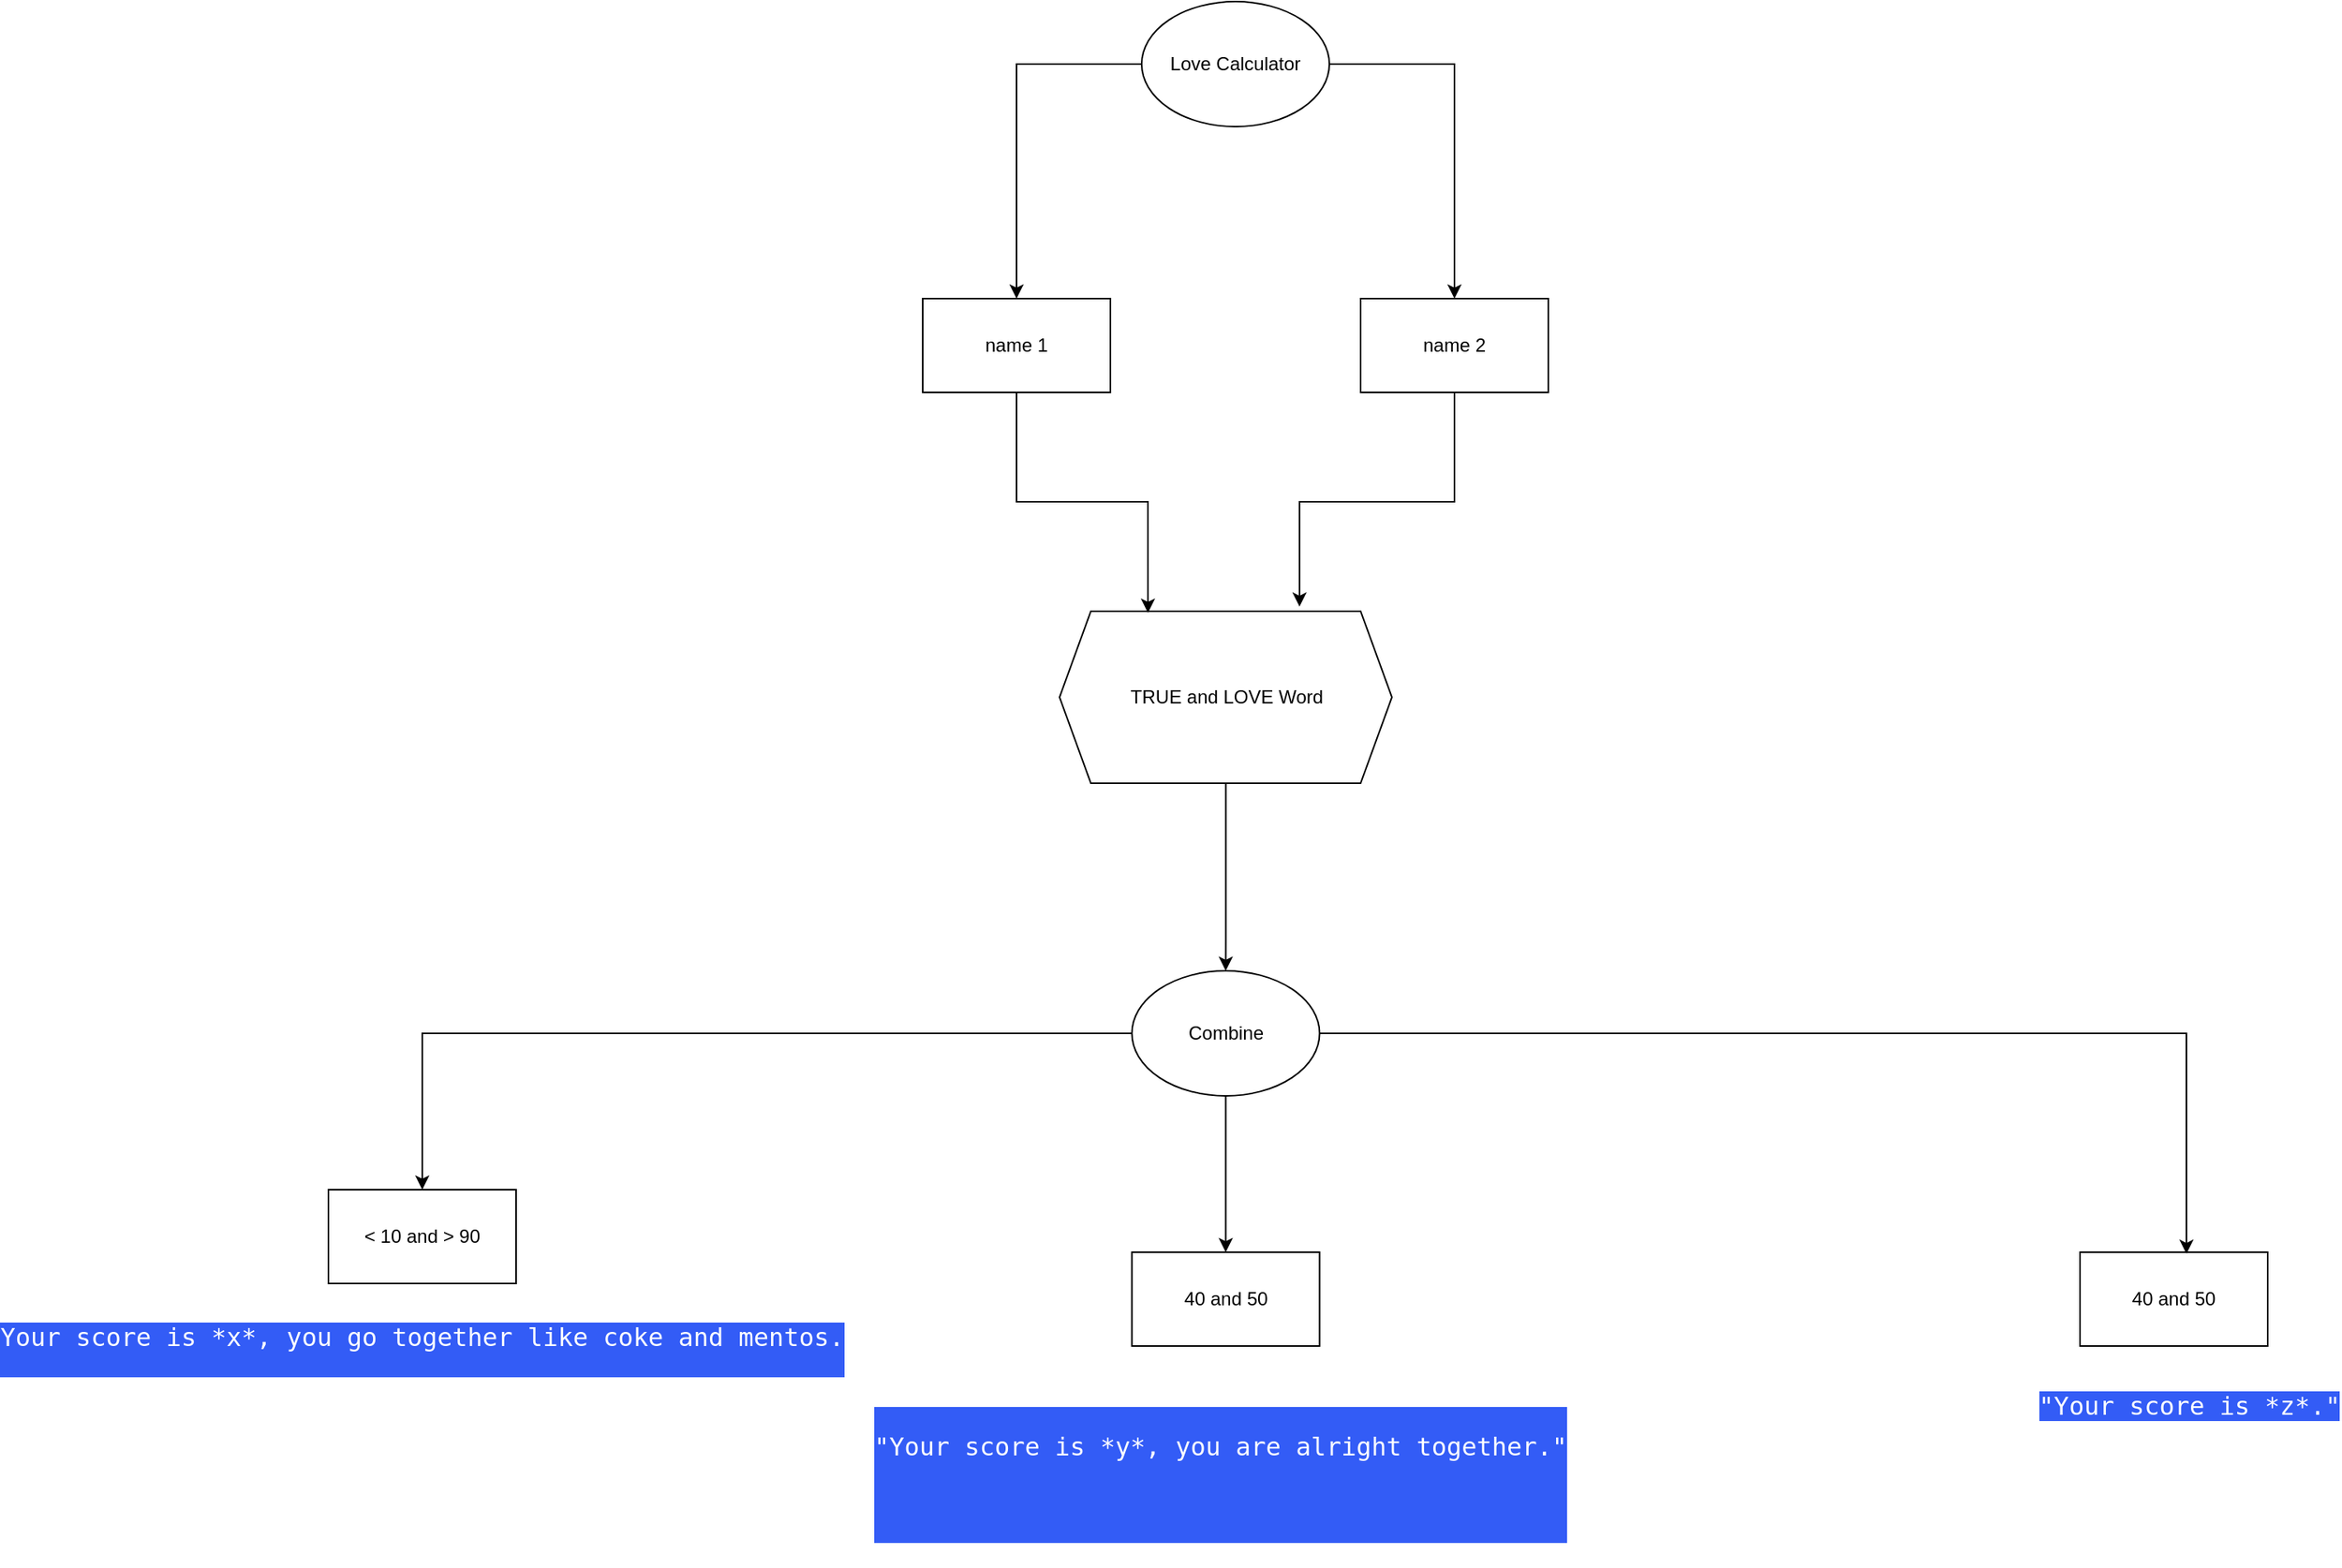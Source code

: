 <mxfile version="22.1.15" type="github">
  <diagram name="Page-1" id="TT6Q_ddvfIhry6tYvhe8">
    <mxGraphModel dx="2835" dy="949" grid="1" gridSize="10" guides="1" tooltips="1" connect="1" arrows="1" fold="1" page="1" pageScale="1" pageWidth="850" pageHeight="1100" math="0" shadow="0">
      <root>
        <mxCell id="0" />
        <mxCell id="1" parent="0" />
        <mxCell id="iQr6BZL6hYbe9smNarxF-6" style="edgeStyle=orthogonalEdgeStyle;rounded=0;orthogonalLoop=1;jettySize=auto;html=1;" edge="1" parent="1" source="iQr6BZL6hYbe9smNarxF-1" target="iQr6BZL6hYbe9smNarxF-3">
          <mxGeometry relative="1" as="geometry" />
        </mxCell>
        <mxCell id="iQr6BZL6hYbe9smNarxF-7" style="edgeStyle=orthogonalEdgeStyle;rounded=0;orthogonalLoop=1;jettySize=auto;html=1;entryX=0.5;entryY=0;entryDx=0;entryDy=0;" edge="1" parent="1" source="iQr6BZL6hYbe9smNarxF-1" target="iQr6BZL6hYbe9smNarxF-4">
          <mxGeometry relative="1" as="geometry" />
        </mxCell>
        <mxCell id="iQr6BZL6hYbe9smNarxF-1" value="Love Calculator" style="ellipse;whiteSpace=wrap;html=1;" vertex="1" parent="1">
          <mxGeometry x="330" y="80" width="120" height="80" as="geometry" />
        </mxCell>
        <mxCell id="iQr6BZL6hYbe9smNarxF-3" value="name 1" style="rounded=0;whiteSpace=wrap;html=1;" vertex="1" parent="1">
          <mxGeometry x="190" y="270" width="120" height="60" as="geometry" />
        </mxCell>
        <mxCell id="iQr6BZL6hYbe9smNarxF-4" value="name 2" style="rounded=0;whiteSpace=wrap;html=1;" vertex="1" parent="1">
          <mxGeometry x="470" y="270" width="120" height="60" as="geometry" />
        </mxCell>
        <mxCell id="iQr6BZL6hYbe9smNarxF-20" style="edgeStyle=orthogonalEdgeStyle;rounded=0;orthogonalLoop=1;jettySize=auto;html=1;entryX=0.5;entryY=0;entryDx=0;entryDy=0;" edge="1" parent="1" source="iQr6BZL6hYbe9smNarxF-14" target="iQr6BZL6hYbe9smNarxF-19">
          <mxGeometry relative="1" as="geometry">
            <mxPoint x="383.75" y="670" as="targetPoint" />
            <Array as="points">
              <mxPoint x="384" y="680" />
            </Array>
          </mxGeometry>
        </mxCell>
        <mxCell id="iQr6BZL6hYbe9smNarxF-14" value="TRUE and LOVE Word" style="shape=hexagon;perimeter=hexagonPerimeter2;whiteSpace=wrap;html=1;fixedSize=1;" vertex="1" parent="1">
          <mxGeometry x="277.5" y="470" width="212.5" height="110" as="geometry" />
        </mxCell>
        <mxCell id="iQr6BZL6hYbe9smNarxF-17" style="edgeStyle=orthogonalEdgeStyle;rounded=0;orthogonalLoop=1;jettySize=auto;html=1;entryX=0.722;entryY=-0.027;entryDx=0;entryDy=0;entryPerimeter=0;" edge="1" parent="1" source="iQr6BZL6hYbe9smNarxF-4" target="iQr6BZL6hYbe9smNarxF-14">
          <mxGeometry relative="1" as="geometry" />
        </mxCell>
        <mxCell id="iQr6BZL6hYbe9smNarxF-18" style="edgeStyle=orthogonalEdgeStyle;rounded=0;orthogonalLoop=1;jettySize=auto;html=1;entryX=0.266;entryY=0.009;entryDx=0;entryDy=0;entryPerimeter=0;" edge="1" parent="1" source="iQr6BZL6hYbe9smNarxF-3" target="iQr6BZL6hYbe9smNarxF-14">
          <mxGeometry relative="1" as="geometry" />
        </mxCell>
        <mxCell id="iQr6BZL6hYbe9smNarxF-24" style="edgeStyle=orthogonalEdgeStyle;rounded=0;orthogonalLoop=1;jettySize=auto;html=1;entryX=0.5;entryY=0;entryDx=0;entryDy=0;" edge="1" parent="1" source="iQr6BZL6hYbe9smNarxF-19" target="iQr6BZL6hYbe9smNarxF-22">
          <mxGeometry relative="1" as="geometry" />
        </mxCell>
        <mxCell id="iQr6BZL6hYbe9smNarxF-25" style="edgeStyle=orthogonalEdgeStyle;rounded=0;orthogonalLoop=1;jettySize=auto;html=1;" edge="1" parent="1" source="iQr6BZL6hYbe9smNarxF-19" target="iQr6BZL6hYbe9smNarxF-21">
          <mxGeometry relative="1" as="geometry" />
        </mxCell>
        <mxCell id="iQr6BZL6hYbe9smNarxF-19" value="Combine" style="ellipse;whiteSpace=wrap;html=1;" vertex="1" parent="1">
          <mxGeometry x="323.75" y="700" width="120" height="80" as="geometry" />
        </mxCell>
        <mxCell id="iQr6BZL6hYbe9smNarxF-21" value="&amp;lt; 10 and &amp;gt; 90" style="rounded=0;whiteSpace=wrap;html=1;" vertex="1" parent="1">
          <mxGeometry x="-190" y="840" width="120" height="60" as="geometry" />
        </mxCell>
        <mxCell id="iQr6BZL6hYbe9smNarxF-22" value="40 and 50" style="rounded=0;whiteSpace=wrap;html=1;" vertex="1" parent="1">
          <mxGeometry x="323.75" y="880" width="120" height="60" as="geometry" />
        </mxCell>
        <mxCell id="iQr6BZL6hYbe9smNarxF-23" value="40 and 50" style="rounded=0;whiteSpace=wrap;html=1;" vertex="1" parent="1">
          <mxGeometry x="930" y="880" width="120" height="60" as="geometry" />
        </mxCell>
        <mxCell id="iQr6BZL6hYbe9smNarxF-26" style="edgeStyle=orthogonalEdgeStyle;rounded=0;orthogonalLoop=1;jettySize=auto;html=1;entryX=0.567;entryY=0.017;entryDx=0;entryDy=0;entryPerimeter=0;" edge="1" parent="1" source="iQr6BZL6hYbe9smNarxF-19" target="iQr6BZL6hYbe9smNarxF-23">
          <mxGeometry relative="1" as="geometry" />
        </mxCell>
        <mxCell id="iQr6BZL6hYbe9smNarxF-27" value="&lt;pre style=&quot;color: rgb(255, 255, 255); line-height: inherit; --typography-color: white; overflow: auto; margin-top: 0px; font-size: 16px; text-align: start; background-color: rgb(51, 92, 246);&quot;&gt;&lt;pre style=&quot;line-height: inherit; --typography-color: white; overflow: auto; margin-top: 0px;&quot;&gt;&lt;code style=&quot;line-height: inherit; --typography-color: white; overflow-wrap: break-word; overflow-x: scroll;&quot;&gt;Your score is *x*, you go together like coke and mentos.&lt;/code&gt;&lt;/pre&gt;&lt;/pre&gt;" style="text;strokeColor=none;align=center;fillColor=none;html=1;verticalAlign=middle;whiteSpace=wrap;rounded=0;" vertex="1" parent="1">
          <mxGeometry x="-385" y="940" width="510" height="20" as="geometry" />
        </mxCell>
        <mxCell id="iQr6BZL6hYbe9smNarxF-31" value="&lt;pre style=&quot;color: rgb(255, 255, 255); line-height: inherit; --typography-color: white; overflow: auto; margin-top: 0px; font-size: 16px; text-align: start; background-color: rgb(51, 92, 246);&quot;&gt;&lt;pre style=&quot;line-height: inherit; --typography-color: white; overflow: auto; margin-top: 0px;&quot;&gt;&lt;pre style=&quot;line-height: inherit; --typography-color: white; overflow: auto;&quot;&gt;&lt;code style=&quot;line-height: inherit; --typography-color: white; overflow-wrap: break-word; overflow-x: scroll;&quot;&gt;&quot;Your score is *y*, you are alright together.&quot;&lt;br/&gt;&lt;/code&gt;&lt;/pre&gt;&lt;div&gt;&lt;code style=&quot;line-height: inherit; --typography-color: white; overflow-wrap: break-word; overflow-x: scroll;&quot;&gt;&lt;br&gt;&lt;/code&gt;&lt;/div&gt;&lt;/pre&gt;&lt;/pre&gt;" style="text;strokeColor=none;align=center;fillColor=none;html=1;verticalAlign=middle;whiteSpace=wrap;rounded=0;" vertex="1" parent="1">
          <mxGeometry x="210" y="1020" width="341.25" height="20" as="geometry" />
        </mxCell>
        <mxCell id="iQr6BZL6hYbe9smNarxF-33" value="&lt;pre style=&quot;color: rgb(255, 255, 255); line-height: inherit; --typography-color: white; overflow: auto; font-size: 16px; text-align: start; background-color: rgb(51, 92, 246);&quot;&gt;&lt;code style=&quot;line-height: inherit; --typography-color: white; overflow-wrap: break-word; overflow-x: scroll;&quot;&gt;&quot;Your score is *z*.&quot;&lt;br/&gt;&lt;/code&gt;&lt;/pre&gt;&lt;div&gt;&lt;code style=&quot;line-height: inherit; --typography-color: white; overflow-wrap: break-word; overflow-x: scroll;&quot;&gt;&lt;br&gt;&lt;/code&gt;&lt;/div&gt;" style="text;strokeColor=none;align=center;fillColor=none;html=1;verticalAlign=middle;whiteSpace=wrap;rounded=0;" vertex="1" parent="1">
          <mxGeometry x="970" y="970" width="60" height="30" as="geometry" />
        </mxCell>
      </root>
    </mxGraphModel>
  </diagram>
</mxfile>
